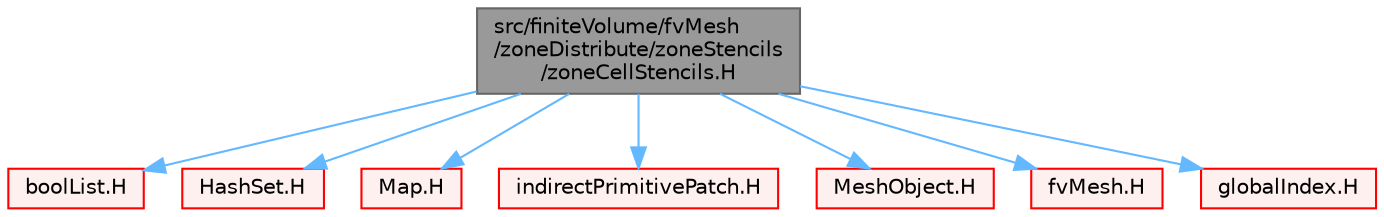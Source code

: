 digraph "src/finiteVolume/fvMesh/zoneDistribute/zoneStencils/zoneCellStencils.H"
{
 // LATEX_PDF_SIZE
  bgcolor="transparent";
  edge [fontname=Helvetica,fontsize=10,labelfontname=Helvetica,labelfontsize=10];
  node [fontname=Helvetica,fontsize=10,shape=box,height=0.2,width=0.4];
  Node1 [id="Node000001",label="src/finiteVolume/fvMesh\l/zoneDistribute/zoneStencils\l/zoneCellStencils.H",height=0.2,width=0.4,color="gray40", fillcolor="grey60", style="filled", fontcolor="black",tooltip=" "];
  Node1 -> Node2 [id="edge1_Node000001_Node000002",color="steelblue1",style="solid",tooltip=" "];
  Node2 [id="Node000002",label="boolList.H",height=0.2,width=0.4,color="red", fillcolor="#FFF0F0", style="filled",URL="$boolList_8H.html",tooltip=" "];
  Node1 -> Node88 [id="edge2_Node000001_Node000088",color="steelblue1",style="solid",tooltip=" "];
  Node88 [id="Node000088",label="HashSet.H",height=0.2,width=0.4,color="red", fillcolor="#FFF0F0", style="filled",URL="$HashSet_8H.html",tooltip=" "];
  Node1 -> Node104 [id="edge3_Node000001_Node000104",color="steelblue1",style="solid",tooltip=" "];
  Node104 [id="Node000104",label="Map.H",height=0.2,width=0.4,color="red", fillcolor="#FFF0F0", style="filled",URL="$Map_8H.html",tooltip=" "];
  Node1 -> Node105 [id="edge4_Node000001_Node000105",color="steelblue1",style="solid",tooltip=" "];
  Node105 [id="Node000105",label="indirectPrimitivePatch.H",height=0.2,width=0.4,color="red", fillcolor="#FFF0F0", style="filled",URL="$indirectPrimitivePatch_8H.html",tooltip=" "];
  Node1 -> Node218 [id="edge5_Node000001_Node000218",color="steelblue1",style="solid",tooltip=" "];
  Node218 [id="Node000218",label="MeshObject.H",height=0.2,width=0.4,color="red", fillcolor="#FFF0F0", style="filled",URL="$MeshObject_8H.html",tooltip=" "];
  Node1 -> Node237 [id="edge6_Node000001_Node000237",color="steelblue1",style="solid",tooltip=" "];
  Node237 [id="Node000237",label="fvMesh.H",height=0.2,width=0.4,color="red", fillcolor="#FFF0F0", style="filled",URL="$fvMesh_8H.html",tooltip=" "];
  Node1 -> Node343 [id="edge7_Node000001_Node000343",color="steelblue1",style="solid",tooltip=" "];
  Node343 [id="Node000343",label="globalIndex.H",height=0.2,width=0.4,color="red", fillcolor="#FFF0F0", style="filled",URL="$globalIndex_8H.html",tooltip=" "];
}
